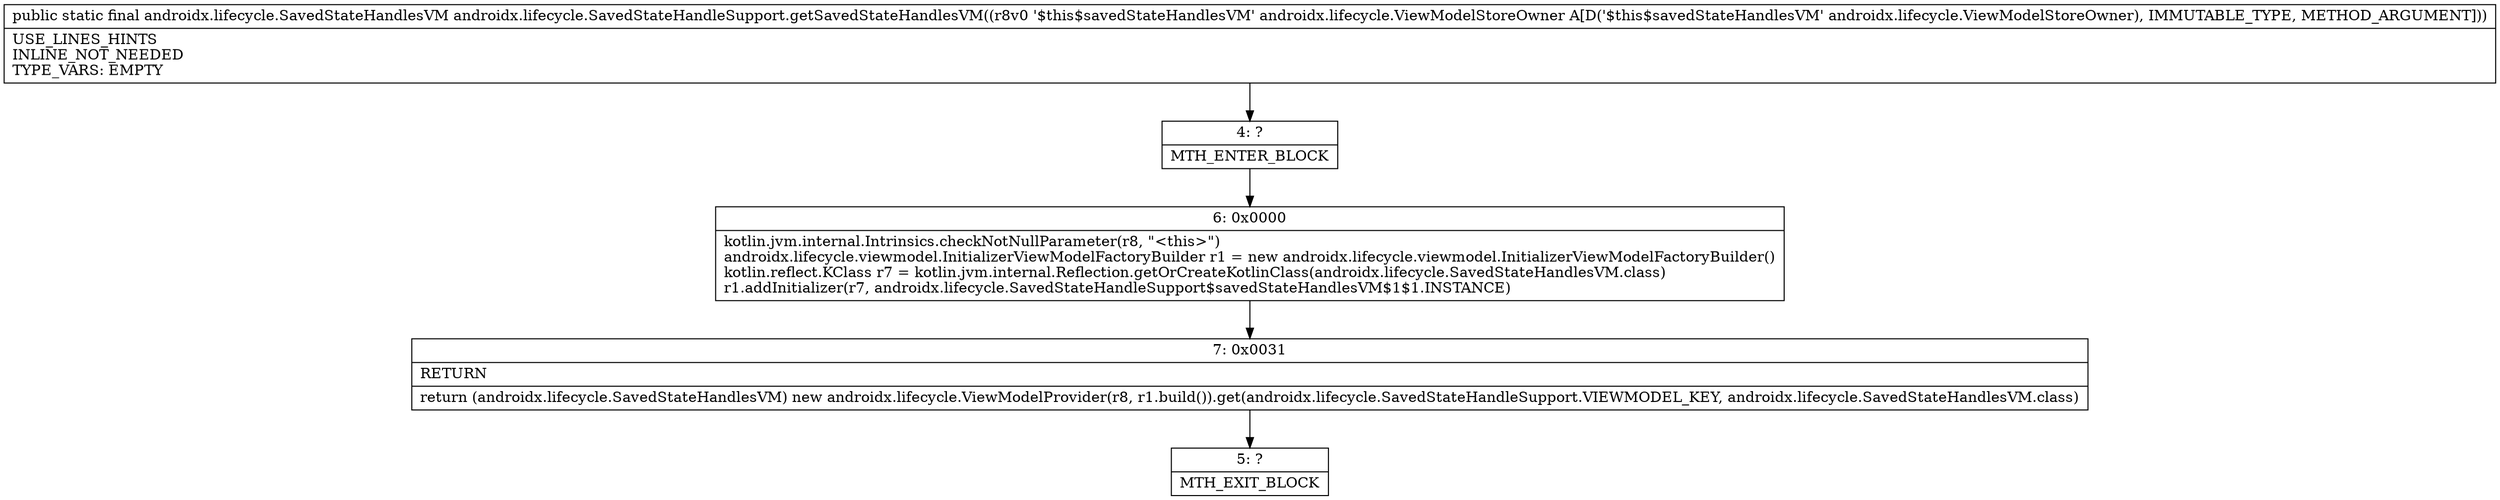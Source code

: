 digraph "CFG forandroidx.lifecycle.SavedStateHandleSupport.getSavedStateHandlesVM(Landroidx\/lifecycle\/ViewModelStoreOwner;)Landroidx\/lifecycle\/SavedStateHandlesVM;" {
Node_4 [shape=record,label="{4\:\ ?|MTH_ENTER_BLOCK\l}"];
Node_6 [shape=record,label="{6\:\ 0x0000|kotlin.jvm.internal.Intrinsics.checkNotNullParameter(r8, \"\<this\>\")\landroidx.lifecycle.viewmodel.InitializerViewModelFactoryBuilder r1 = new androidx.lifecycle.viewmodel.InitializerViewModelFactoryBuilder()\lkotlin.reflect.KClass r7 = kotlin.jvm.internal.Reflection.getOrCreateKotlinClass(androidx.lifecycle.SavedStateHandlesVM.class)\lr1.addInitializer(r7, androidx.lifecycle.SavedStateHandleSupport$savedStateHandlesVM$1$1.INSTANCE)\l}"];
Node_7 [shape=record,label="{7\:\ 0x0031|RETURN\l|return (androidx.lifecycle.SavedStateHandlesVM) new androidx.lifecycle.ViewModelProvider(r8, r1.build()).get(androidx.lifecycle.SavedStateHandleSupport.VIEWMODEL_KEY, androidx.lifecycle.SavedStateHandlesVM.class)\l}"];
Node_5 [shape=record,label="{5\:\ ?|MTH_EXIT_BLOCK\l}"];
MethodNode[shape=record,label="{public static final androidx.lifecycle.SavedStateHandlesVM androidx.lifecycle.SavedStateHandleSupport.getSavedStateHandlesVM((r8v0 '$this$savedStateHandlesVM' androidx.lifecycle.ViewModelStoreOwner A[D('$this$savedStateHandlesVM' androidx.lifecycle.ViewModelStoreOwner), IMMUTABLE_TYPE, METHOD_ARGUMENT]))  | USE_LINES_HINTS\lINLINE_NOT_NEEDED\lTYPE_VARS: EMPTY\l}"];
MethodNode -> Node_4;Node_4 -> Node_6;
Node_6 -> Node_7;
Node_7 -> Node_5;
}

